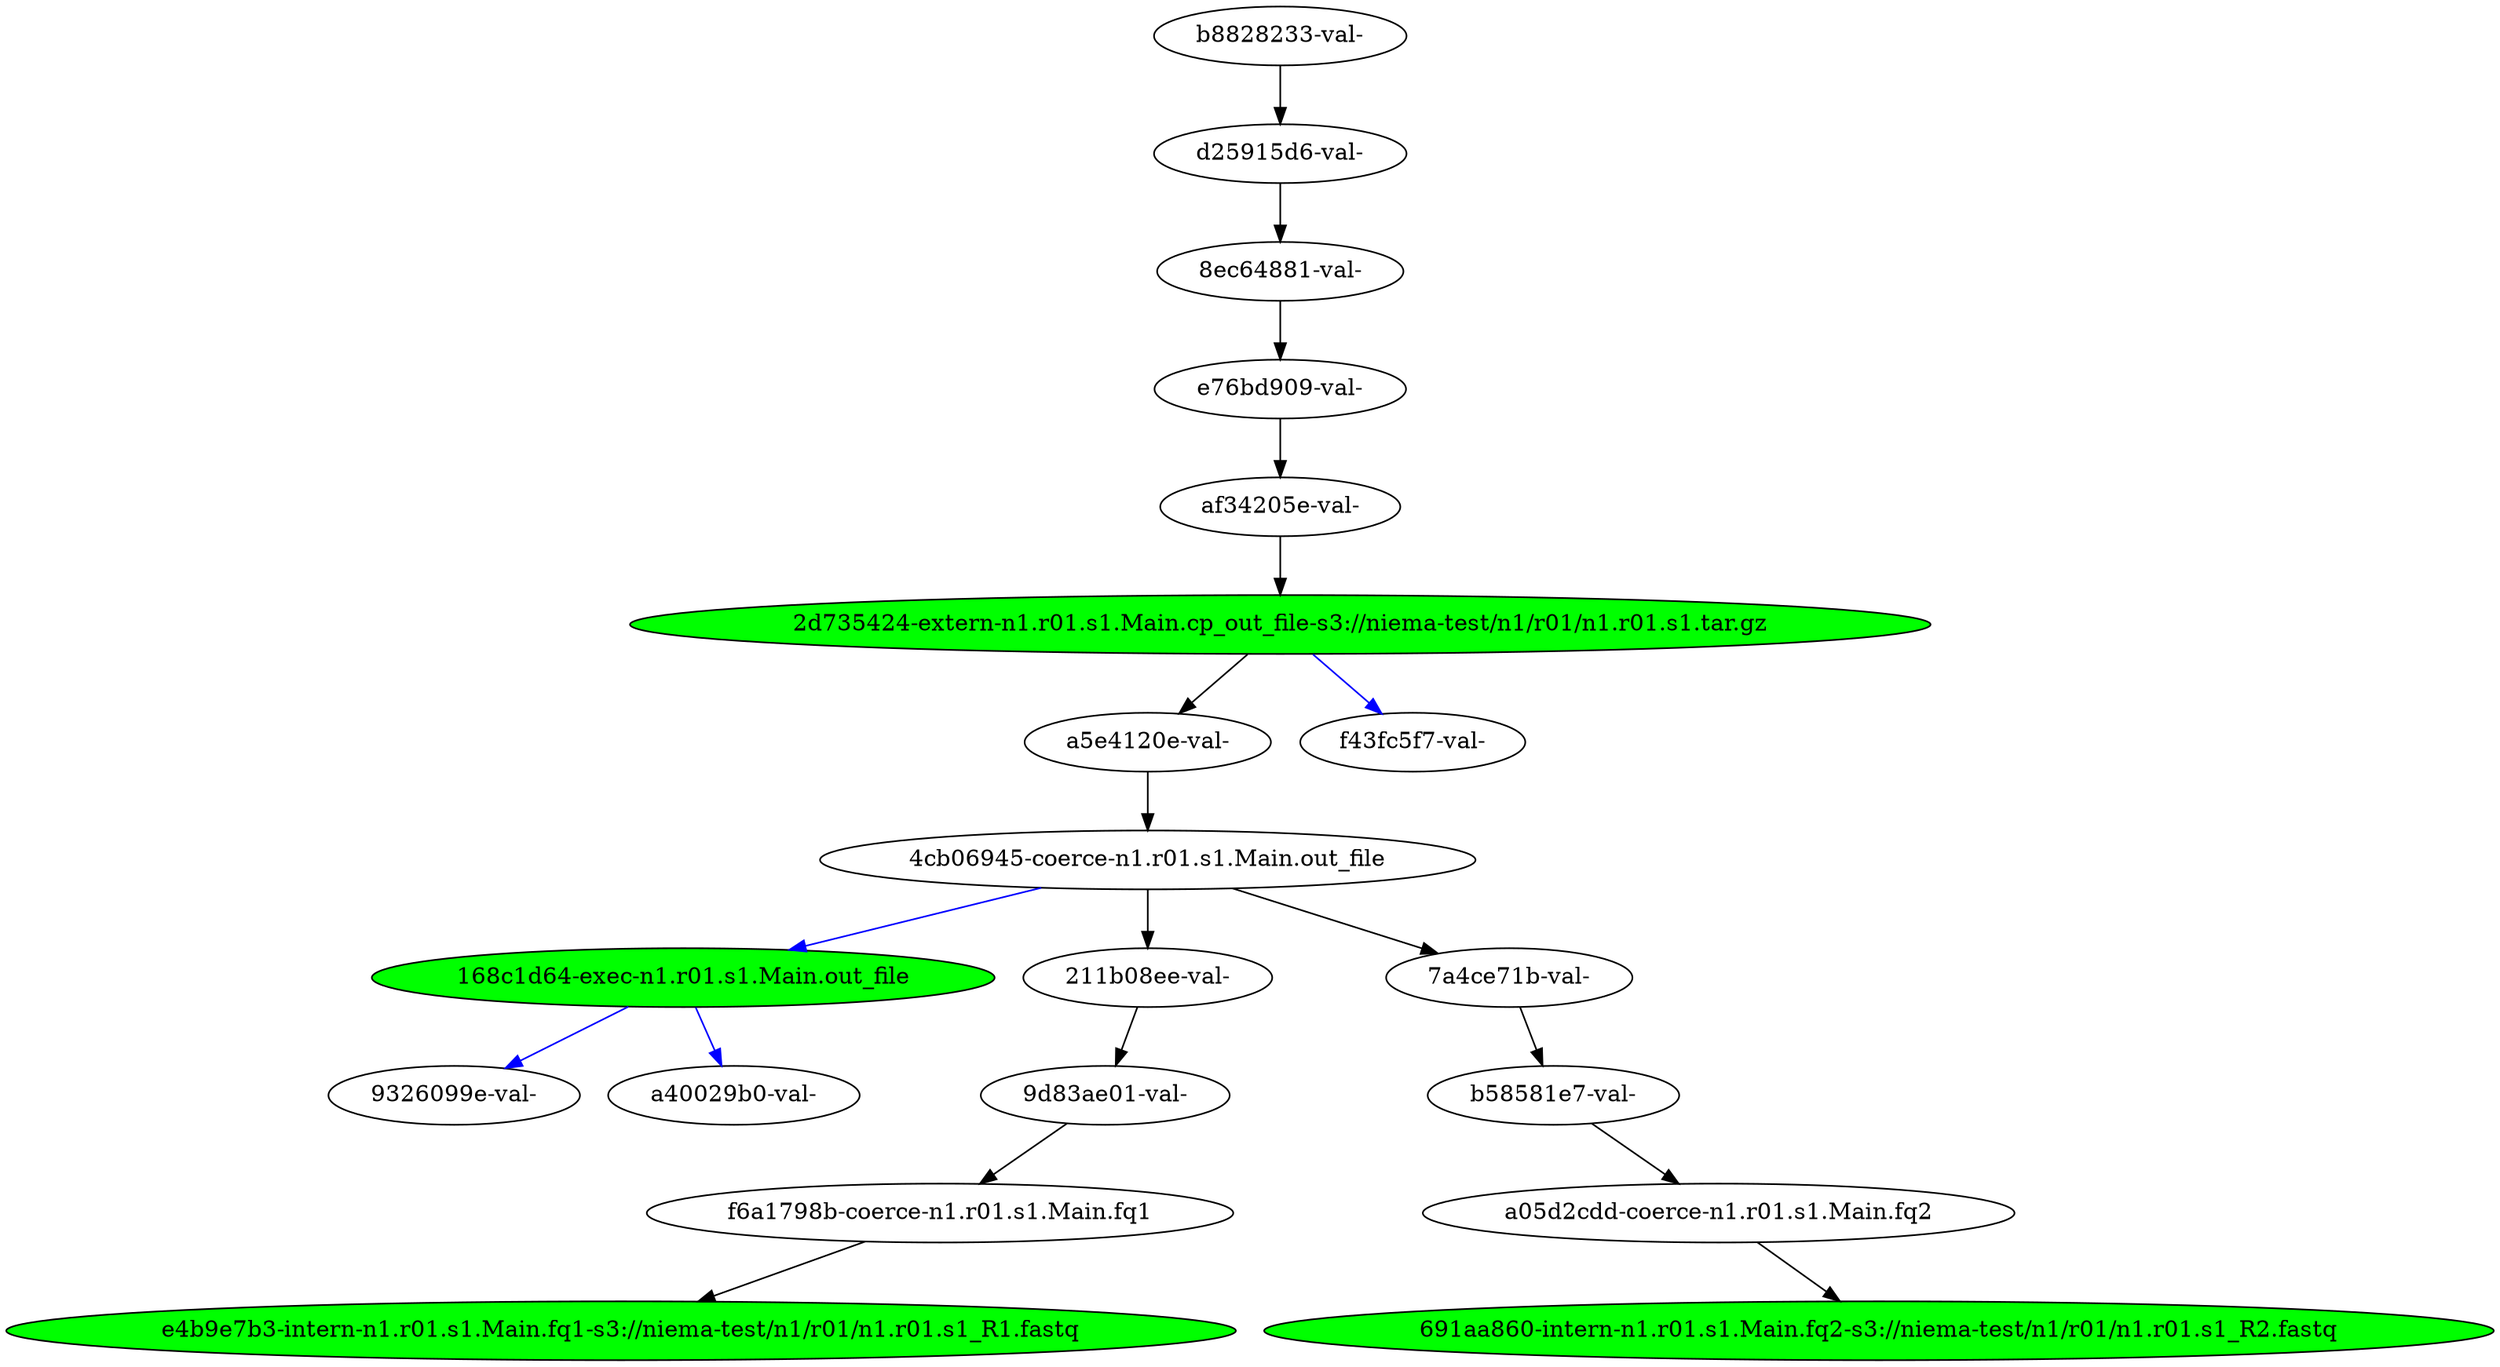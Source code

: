strict digraph "reflow flowgraph sha256:7da5d0cd13bd6f52670faa1c70880bc4c0823598ea34aa770b4ca1722e62f939" {
// Node definitions.
"168c1d64-exec-n1.r01.s1.Main.out_file" [
fillcolor=green
style=filled
];
"211b08ee-val-";
"2d735424-extern-n1.r01.s1.Main.cp_out_file-s3://niema-test/n1/r01/n1.r01.s1.tar.gz" [
fillcolor=green
style=filled
];
"4cb06945-coerce-n1.r01.s1.Main.out_file";
"691aa860-intern-n1.r01.s1.Main.fq2-s3://niema-test/n1/r01/n1.r01.s1_R2.fastq" [
fillcolor=green
style=filled
];
"7a4ce71b-val-";
"8ec64881-val-";
"9326099e-val-";
"9d83ae01-val-";
"a05d2cdd-coerce-n1.r01.s1.Main.fq2";
"a40029b0-val-";
"a5e4120e-val-";
"af34205e-val-";
"b58581e7-val-";
"b8828233-val-";
"d25915d6-val-";
"e4b9e7b3-intern-n1.r01.s1.Main.fq1-s3://niema-test/n1/r01/n1.r01.s1_R1.fastq" [
fillcolor=green
style=filled
];
"e76bd909-val-";
"f43fc5f7-val-";
"f6a1798b-coerce-n1.r01.s1.Main.fq1";

// Edge definitions.
"168c1d64-exec-n1.r01.s1.Main.out_file" -> "9326099e-val-" [
dynamic=true
color=blue
];
"168c1d64-exec-n1.r01.s1.Main.out_file" -> "a40029b0-val-" [
dynamic=true
color=blue
];
"211b08ee-val-" -> "9d83ae01-val-" [dynamic=false];
"2d735424-extern-n1.r01.s1.Main.cp_out_file-s3://niema-test/n1/r01/n1.r01.s1.tar.gz" -> "a5e4120e-val-" [dynamic=false];
"2d735424-extern-n1.r01.s1.Main.cp_out_file-s3://niema-test/n1/r01/n1.r01.s1.tar.gz" -> "f43fc5f7-val-" [
dynamic=true
color=blue
];
"4cb06945-coerce-n1.r01.s1.Main.out_file" -> "168c1d64-exec-n1.r01.s1.Main.out_file" [
dynamic=true
color=blue
];
"4cb06945-coerce-n1.r01.s1.Main.out_file" -> "211b08ee-val-" [dynamic=false];
"4cb06945-coerce-n1.r01.s1.Main.out_file" -> "7a4ce71b-val-" [dynamic=false];
"7a4ce71b-val-" -> "b58581e7-val-" [dynamic=false];
"8ec64881-val-" -> "e76bd909-val-" [dynamic=false];
"9d83ae01-val-" -> "f6a1798b-coerce-n1.r01.s1.Main.fq1" [dynamic=false];
"a05d2cdd-coerce-n1.r01.s1.Main.fq2" -> "691aa860-intern-n1.r01.s1.Main.fq2-s3://niema-test/n1/r01/n1.r01.s1_R2.fastq" [dynamic=false];
"a5e4120e-val-" -> "4cb06945-coerce-n1.r01.s1.Main.out_file" [dynamic=false];
"af34205e-val-" -> "2d735424-extern-n1.r01.s1.Main.cp_out_file-s3://niema-test/n1/r01/n1.r01.s1.tar.gz" [dynamic=false];
"b58581e7-val-" -> "a05d2cdd-coerce-n1.r01.s1.Main.fq2" [dynamic=false];
"b8828233-val-" -> "d25915d6-val-" [dynamic=false];
"d25915d6-val-" -> "8ec64881-val-" [dynamic=false];
"e76bd909-val-" -> "af34205e-val-" [dynamic=false];
"f6a1798b-coerce-n1.r01.s1.Main.fq1" -> "e4b9e7b3-intern-n1.r01.s1.Main.fq1-s3://niema-test/n1/r01/n1.r01.s1_R1.fastq" [dynamic=false];
}